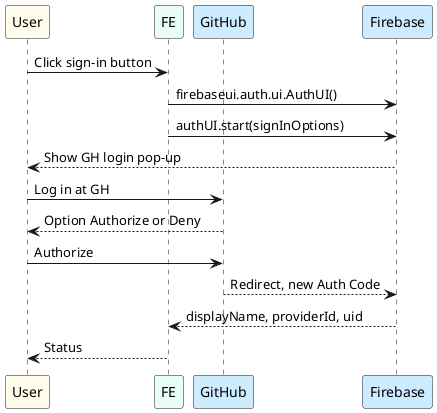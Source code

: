 @startumlparticipant User #FFFCEBparticipant FE      #E8FDF5participant GitHub #CDECFFparticipant Firebase #CDECFFUser -> FE: Click sign-in buttonFE -> Firebase: firebaseui.auth.ui.AuthUI()FE -> Firebase: authUI.start(signInOptions)Firebase --> User: Show GH login pop-upUser -> GitHub: Log in at GHGitHub --> User: Option Authorize or DenyUser -> GitHub: AuthorizeGitHub --> Firebase: Redirect, new Auth CodeFirebase --> FE: displayName, providerId, uidFE --> User: Status@enduml